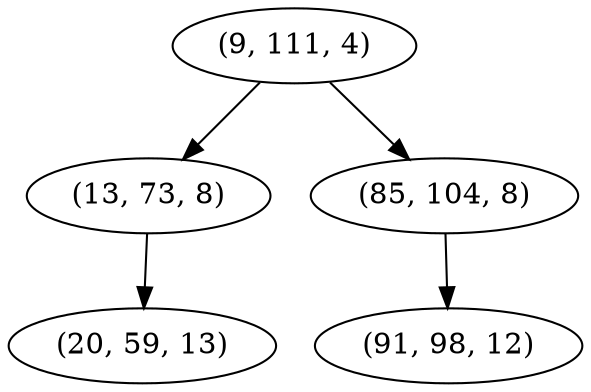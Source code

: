 digraph tree {
    "(9, 111, 4)";
    "(13, 73, 8)";
    "(20, 59, 13)";
    "(85, 104, 8)";
    "(91, 98, 12)";
    "(9, 111, 4)" -> "(13, 73, 8)";
    "(9, 111, 4)" -> "(85, 104, 8)";
    "(13, 73, 8)" -> "(20, 59, 13)";
    "(85, 104, 8)" -> "(91, 98, 12)";
}
